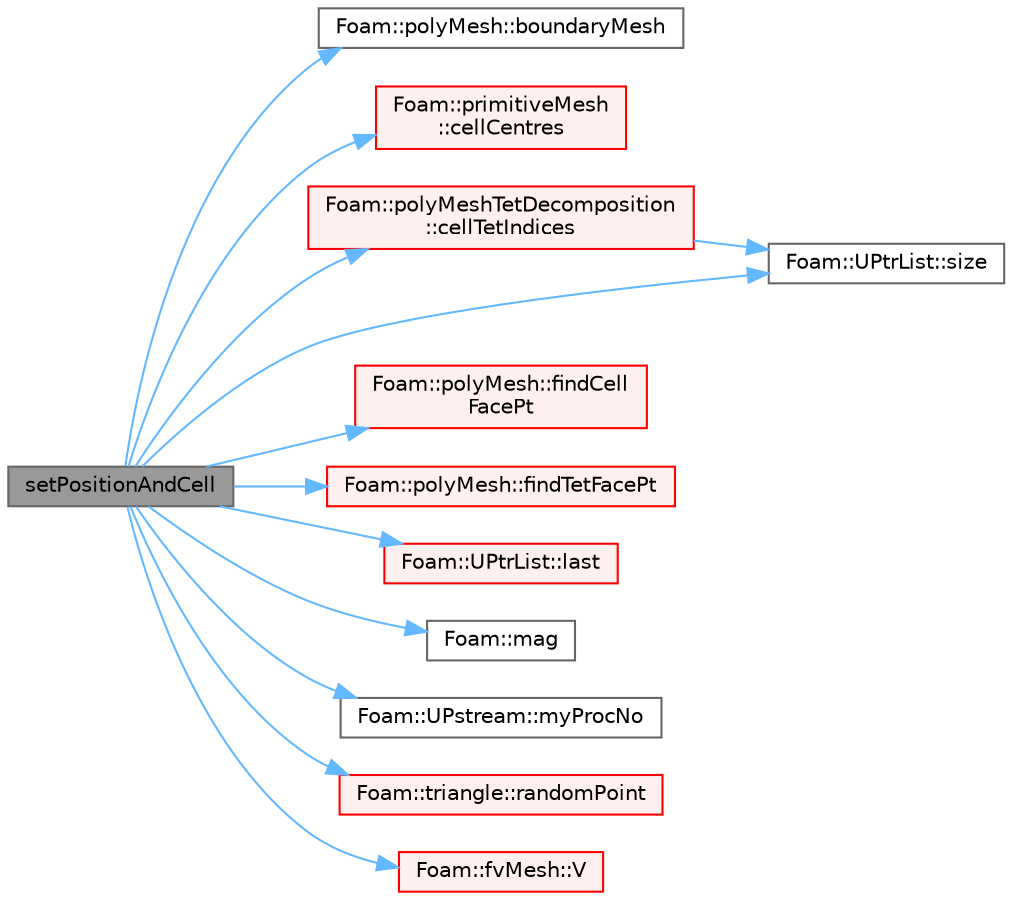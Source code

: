 digraph "setPositionAndCell"
{
 // LATEX_PDF_SIZE
  bgcolor="transparent";
  edge [fontname=Helvetica,fontsize=10,labelfontname=Helvetica,labelfontsize=10];
  node [fontname=Helvetica,fontsize=10,shape=box,height=0.2,width=0.4];
  rankdir="LR";
  Node1 [id="Node000001",label="setPositionAndCell",height=0.2,width=0.4,color="gray40", fillcolor="grey60", style="filled", fontcolor="black",tooltip=" "];
  Node1 -> Node2 [id="edge1_Node000001_Node000002",color="steelblue1",style="solid",tooltip=" "];
  Node2 [id="Node000002",label="Foam::polyMesh::boundaryMesh",height=0.2,width=0.4,color="grey40", fillcolor="white", style="filled",URL="$classFoam_1_1polyMesh.html#a02c4e324237bfa4eabeec487c0a011a0",tooltip=" "];
  Node1 -> Node3 [id="edge2_Node000001_Node000003",color="steelblue1",style="solid",tooltip=" "];
  Node3 [id="Node000003",label="Foam::primitiveMesh\l::cellCentres",height=0.2,width=0.4,color="red", fillcolor="#FFF0F0", style="filled",URL="$classFoam_1_1primitiveMesh.html#a7300aee2989c6ec70e39436816461902",tooltip=" "];
  Node1 -> Node5 [id="edge3_Node000001_Node000005",color="steelblue1",style="solid",tooltip=" "];
  Node5 [id="Node000005",label="Foam::polyMeshTetDecomposition\l::cellTetIndices",height=0.2,width=0.4,color="red", fillcolor="#FFF0F0", style="filled",URL="$classFoam_1_1polyMeshTetDecomposition.html#a2367ee2c1f7122a5fad6f4af3cbeb6c9",tooltip=" "];
  Node5 -> Node14 [id="edge4_Node000005_Node000014",color="steelblue1",style="solid",tooltip=" "];
  Node14 [id="Node000014",label="Foam::UPtrList::size",height=0.2,width=0.4,color="grey40", fillcolor="white", style="filled",URL="$classFoam_1_1UPtrList.html#a95603446b248fe1ecf5dc59bcc2eaff0",tooltip=" "];
  Node1 -> Node15 [id="edge5_Node000001_Node000015",color="steelblue1",style="solid",tooltip=" "];
  Node15 [id="Node000015",label="Foam::polyMesh::findCell\lFacePt",height=0.2,width=0.4,color="red", fillcolor="#FFF0F0", style="filled",URL="$classFoam_1_1polyMesh.html#a03a7a50232fc1ac9932c8b7f7ab0cd19",tooltip=" "];
  Node1 -> Node17 [id="edge6_Node000001_Node000017",color="steelblue1",style="solid",tooltip=" "];
  Node17 [id="Node000017",label="Foam::polyMesh::findTetFacePt",height=0.2,width=0.4,color="red", fillcolor="#FFF0F0", style="filled",URL="$classFoam_1_1polyMesh.html#a594353bff56b450ef1c7f7b1cc0a7f05",tooltip=" "];
  Node1 -> Node24 [id="edge7_Node000001_Node000024",color="steelblue1",style="solid",tooltip=" "];
  Node24 [id="Node000024",label="Foam::UPtrList::last",height=0.2,width=0.4,color="red", fillcolor="#FFF0F0", style="filled",URL="$classFoam_1_1UPtrList.html#aef07c02ea1c27bdb5906043b399e0ff0",tooltip=" "];
  Node1 -> Node26 [id="edge8_Node000001_Node000026",color="steelblue1",style="solid",tooltip=" "];
  Node26 [id="Node000026",label="Foam::mag",height=0.2,width=0.4,color="grey40", fillcolor="white", style="filled",URL="$namespaceFoam.html#a8ac5b57f98f906c36b8a4e989a77dbba",tooltip=" "];
  Node1 -> Node27 [id="edge9_Node000001_Node000027",color="steelblue1",style="solid",tooltip=" "];
  Node27 [id="Node000027",label="Foam::UPstream::myProcNo",height=0.2,width=0.4,color="grey40", fillcolor="white", style="filled",URL="$classFoam_1_1UPstream.html#a18ae428d3236c638ac680fa9f506c11a",tooltip=" "];
  Node1 -> Node28 [id="edge10_Node000001_Node000028",color="steelblue1",style="solid",tooltip=" "];
  Node28 [id="Node000028",label="Foam::triangle::randomPoint",height=0.2,width=0.4,color="red", fillcolor="#FFF0F0", style="filled",URL="$classFoam_1_1triangle.html#ab7ab51653cc6b4c1050b733a54aeda57",tooltip=" "];
  Node1 -> Node14 [id="edge11_Node000001_Node000014",color="steelblue1",style="solid",tooltip=" "];
  Node1 -> Node32 [id="edge12_Node000001_Node000032",color="steelblue1",style="solid",tooltip=" "];
  Node32 [id="Node000032",label="Foam::fvMesh::V",height=0.2,width=0.4,color="red", fillcolor="#FFF0F0", style="filled",URL="$classFoam_1_1fvMesh.html#a13990535f2b5c121ee3f2dcd8c5c8b58",tooltip=" "];
}
